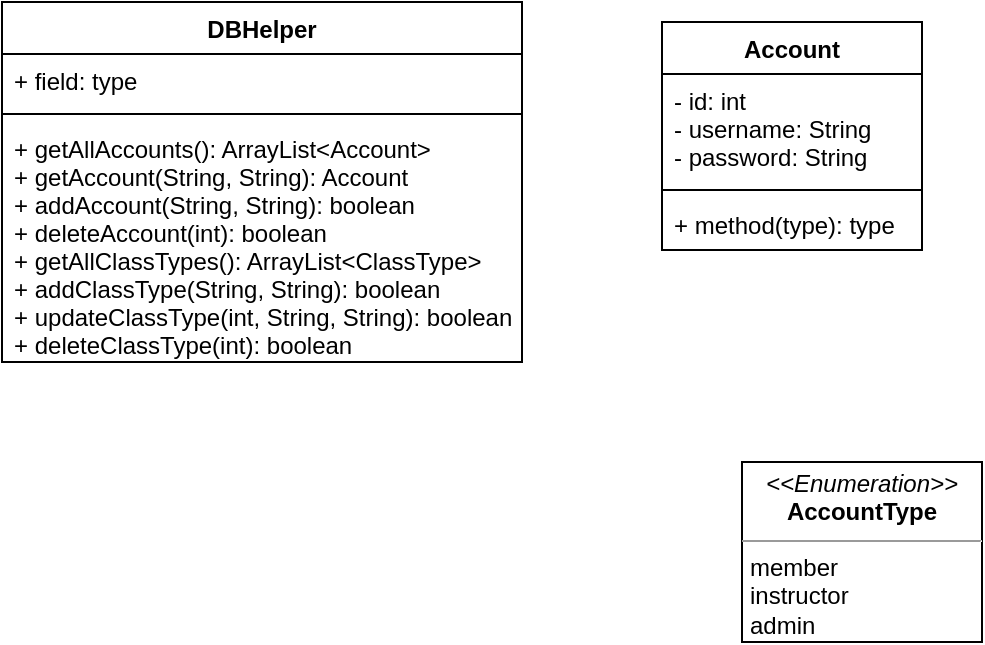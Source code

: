 <mxfile version="15.5.4" type="github">
  <diagram id="r9LukguNuFY0iW474rzD" name="Page-1">
    <mxGraphModel dx="1278" dy="579" grid="1" gridSize="10" guides="1" tooltips="1" connect="1" arrows="1" fold="1" page="1" pageScale="1" pageWidth="850" pageHeight="1100" math="0" shadow="0">
      <root>
        <mxCell id="0" />
        <mxCell id="1" parent="0" />
        <mxCell id="3oLsSBeNxXqcnnfzkrJS-1" value="DBHelper" style="swimlane;fontStyle=1;align=center;verticalAlign=top;childLayout=stackLayout;horizontal=1;startSize=26;horizontalStack=0;resizeParent=1;resizeParentMax=0;resizeLast=0;collapsible=1;marginBottom=0;" vertex="1" parent="1">
          <mxGeometry x="240" y="40" width="260" height="180" as="geometry" />
        </mxCell>
        <mxCell id="3oLsSBeNxXqcnnfzkrJS-2" value="+ field: type" style="text;strokeColor=none;fillColor=none;align=left;verticalAlign=top;spacingLeft=4;spacingRight=4;overflow=hidden;rotatable=0;points=[[0,0.5],[1,0.5]];portConstraint=eastwest;" vertex="1" parent="3oLsSBeNxXqcnnfzkrJS-1">
          <mxGeometry y="26" width="260" height="26" as="geometry" />
        </mxCell>
        <mxCell id="3oLsSBeNxXqcnnfzkrJS-3" value="" style="line;strokeWidth=1;fillColor=none;align=left;verticalAlign=middle;spacingTop=-1;spacingLeft=3;spacingRight=3;rotatable=0;labelPosition=right;points=[];portConstraint=eastwest;" vertex="1" parent="3oLsSBeNxXqcnnfzkrJS-1">
          <mxGeometry y="52" width="260" height="8" as="geometry" />
        </mxCell>
        <mxCell id="3oLsSBeNxXqcnnfzkrJS-4" value="+ getAllAccounts(): ArrayList&lt;Account&gt;&#xa;+ getAccount(String, String): Account&#xa;+ addAccount(String, String): boolean&#xa;+ deleteAccount(int): boolean&#xa;+ getAllClassTypes(): ArrayList&lt;ClassType&gt;&#xa;+ addClassType(String, String): boolean&#xa;+ updateClassType(int, String, String): boolean&#xa;+ deleteClassType(int): boolean" style="text;strokeColor=none;fillColor=none;align=left;verticalAlign=top;spacingLeft=4;spacingRight=4;overflow=hidden;rotatable=0;points=[[0,0.5],[1,0.5]];portConstraint=eastwest;" vertex="1" parent="3oLsSBeNxXqcnnfzkrJS-1">
          <mxGeometry y="60" width="260" height="120" as="geometry" />
        </mxCell>
        <mxCell id="3oLsSBeNxXqcnnfzkrJS-5" value="Account" style="swimlane;fontStyle=1;align=center;verticalAlign=top;childLayout=stackLayout;horizontal=1;startSize=26;horizontalStack=0;resizeParent=1;resizeParentMax=0;resizeLast=0;collapsible=1;marginBottom=0;" vertex="1" parent="1">
          <mxGeometry x="570" y="50" width="130" height="114" as="geometry" />
        </mxCell>
        <mxCell id="3oLsSBeNxXqcnnfzkrJS-6" value="- id: int&#xa;- username: String&#xa;- password: String" style="text;strokeColor=none;fillColor=none;align=left;verticalAlign=top;spacingLeft=4;spacingRight=4;overflow=hidden;rotatable=0;points=[[0,0.5],[1,0.5]];portConstraint=eastwest;" vertex="1" parent="3oLsSBeNxXqcnnfzkrJS-5">
          <mxGeometry y="26" width="130" height="54" as="geometry" />
        </mxCell>
        <mxCell id="3oLsSBeNxXqcnnfzkrJS-7" value="" style="line;strokeWidth=1;fillColor=none;align=left;verticalAlign=middle;spacingTop=-1;spacingLeft=3;spacingRight=3;rotatable=0;labelPosition=right;points=[];portConstraint=eastwest;" vertex="1" parent="3oLsSBeNxXqcnnfzkrJS-5">
          <mxGeometry y="80" width="130" height="8" as="geometry" />
        </mxCell>
        <mxCell id="3oLsSBeNxXqcnnfzkrJS-8" value="+ method(type): type" style="text;strokeColor=none;fillColor=none;align=left;verticalAlign=top;spacingLeft=4;spacingRight=4;overflow=hidden;rotatable=0;points=[[0,0.5],[1,0.5]];portConstraint=eastwest;" vertex="1" parent="3oLsSBeNxXqcnnfzkrJS-5">
          <mxGeometry y="88" width="130" height="26" as="geometry" />
        </mxCell>
        <mxCell id="3oLsSBeNxXqcnnfzkrJS-14" value="&lt;p style=&quot;margin: 0px ; margin-top: 4px ; text-align: center&quot;&gt;&lt;i&gt;&amp;lt;&amp;lt;Enumeration&amp;gt;&amp;gt;&lt;/i&gt;&lt;br&gt;&lt;b&gt;AccountType&lt;/b&gt;&lt;/p&gt;&lt;hr size=&quot;1&quot;&gt;&lt;p style=&quot;margin: 0px ; margin-left: 4px&quot;&gt;member&lt;/p&gt;&lt;p style=&quot;margin: 0px ; margin-left: 4px&quot;&gt;instructor&lt;/p&gt;&lt;p style=&quot;margin: 0px ; margin-left: 4px&quot;&gt;admin&lt;/p&gt;" style="verticalAlign=top;align=left;overflow=fill;fontSize=12;fontFamily=Helvetica;html=1;" vertex="1" parent="1">
          <mxGeometry x="610" y="270" width="120" height="90" as="geometry" />
        </mxCell>
      </root>
    </mxGraphModel>
  </diagram>
</mxfile>
